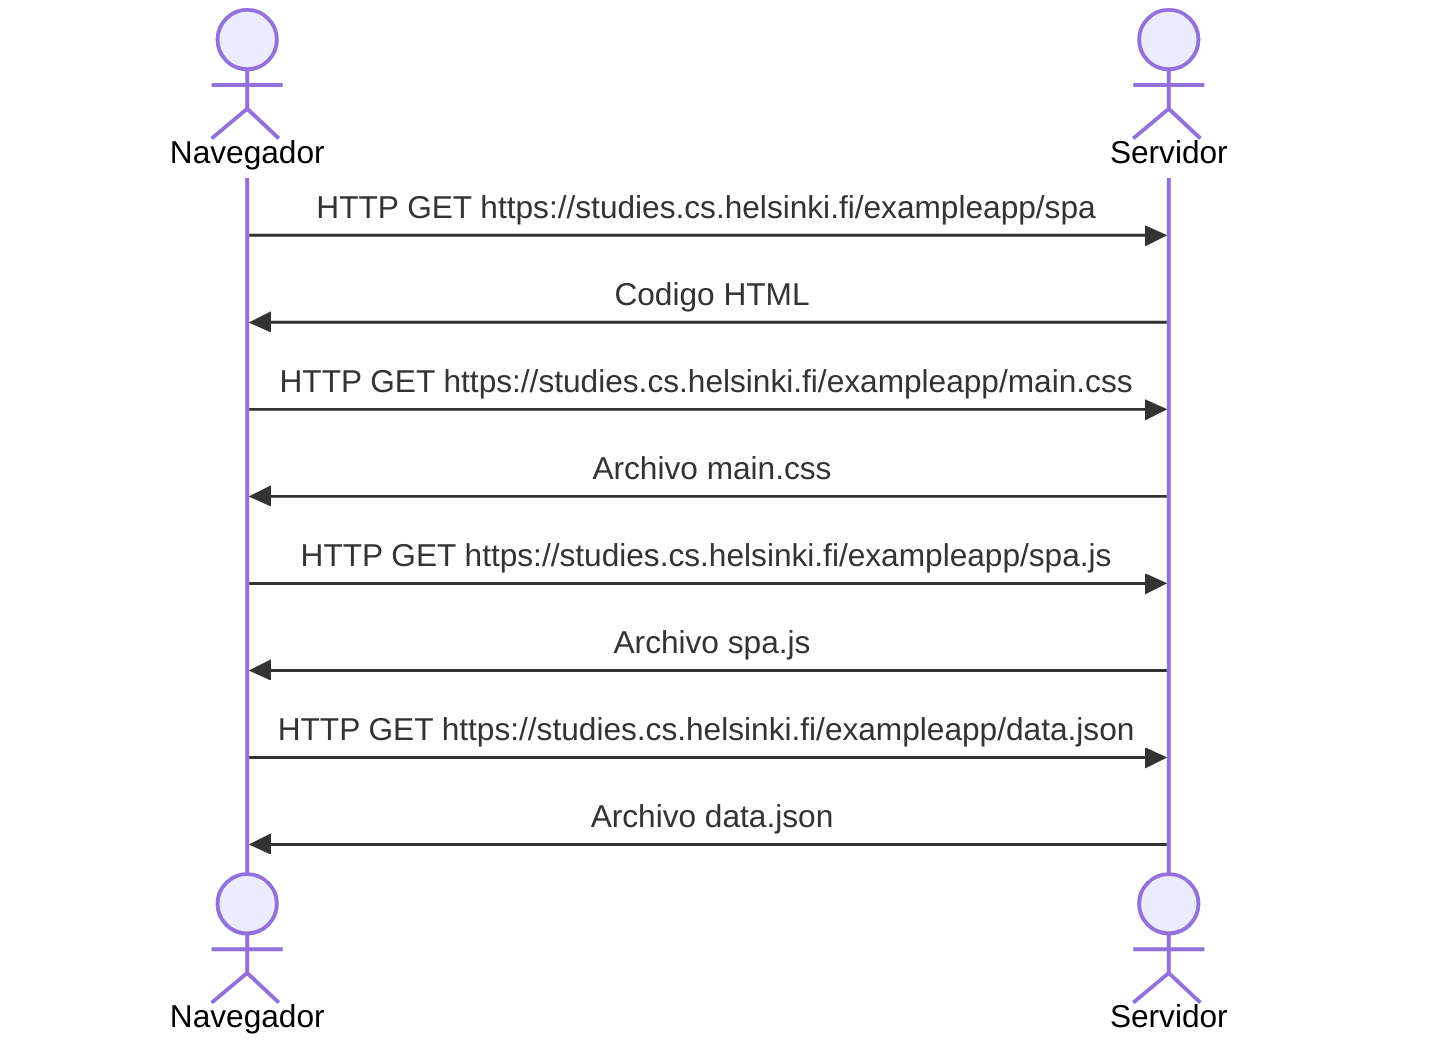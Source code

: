 sequenceDiagram
  actor Navegador as Navegador
  actor Servidor as Servidor

  Navegador ->> Servidor: HTTP GET https://studies.cs.helsinki.fi/exampleapp/spa
  Servidor ->> Navegador: Codigo HTML
  Navegador ->> Servidor: HTTP GET https://studies.cs.helsinki.fi/exampleapp/main.css
  Servidor ->> Navegador: Archivo main.css
  Navegador ->> Servidor: HTTP GET https://studies.cs.helsinki.fi/exampleapp/spa.js
  Servidor ->> Navegador: Archivo spa.js
  Navegador ->> Servidor: HTTP GET https://studies.cs.helsinki.fi/exampleapp/data.json
  Servidor ->> Navegador: Archivo data.json